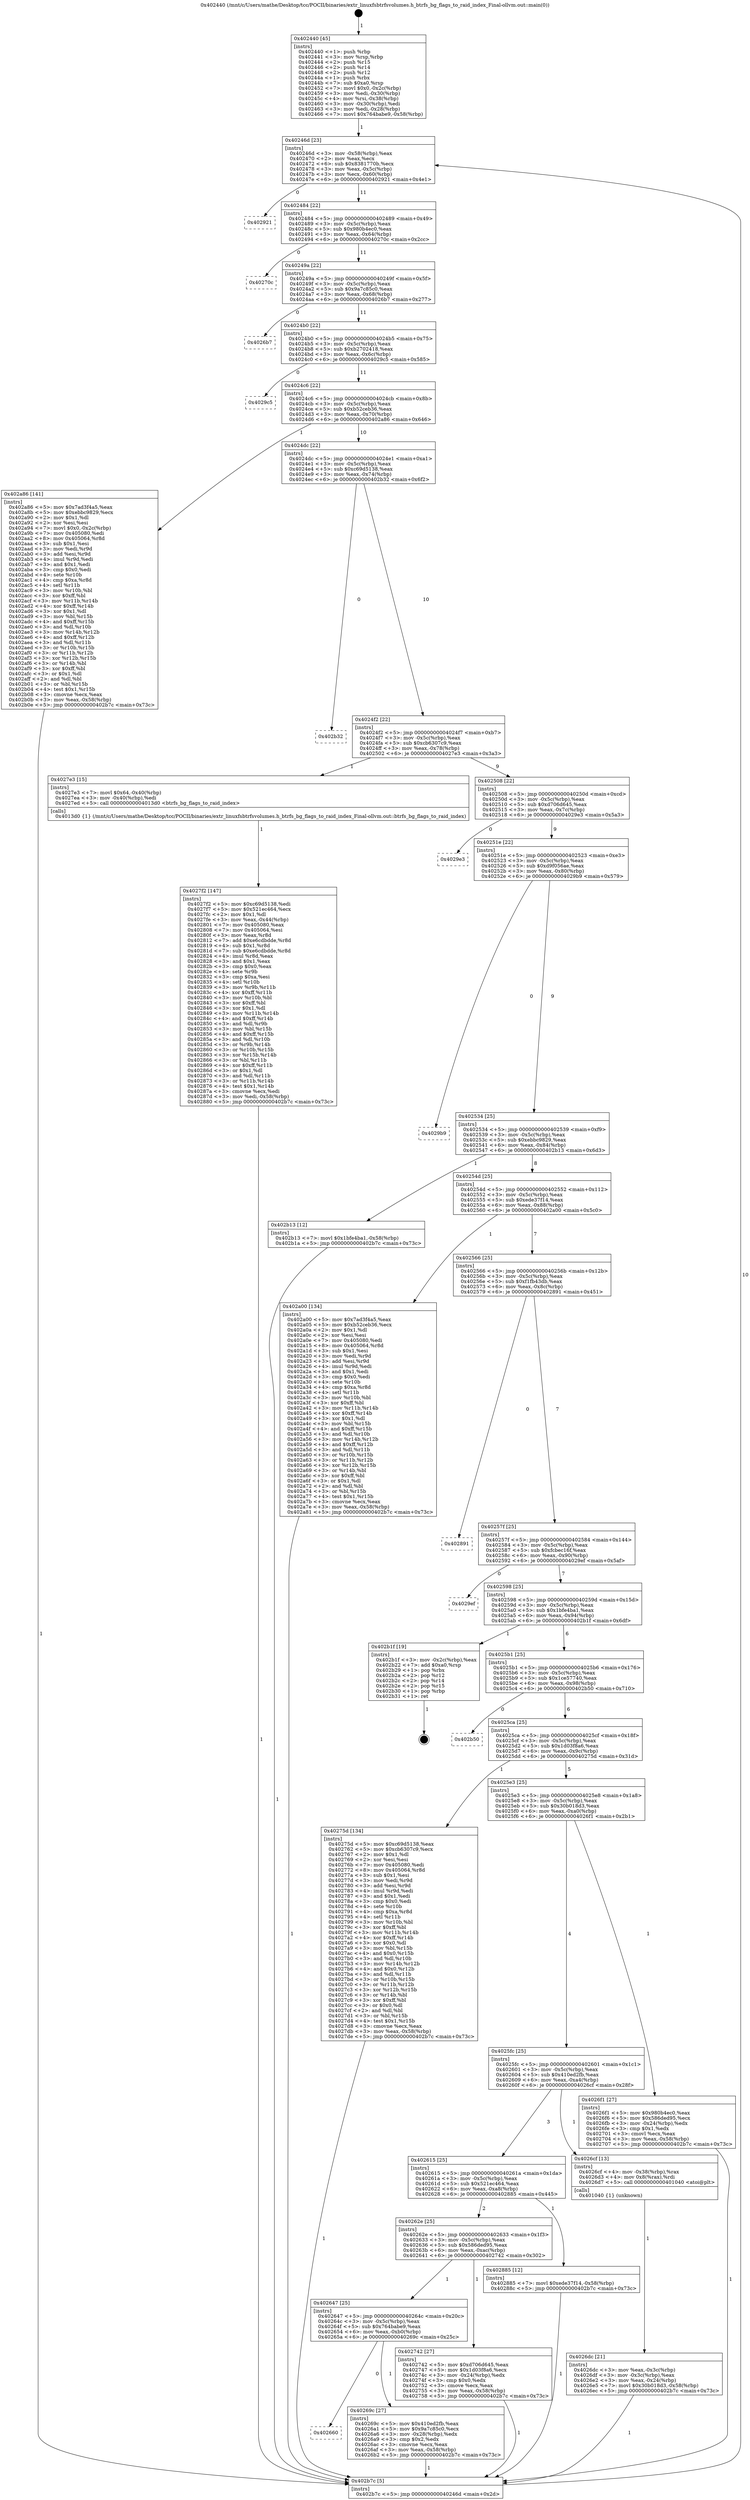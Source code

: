 digraph "0x402440" {
  label = "0x402440 (/mnt/c/Users/mathe/Desktop/tcc/POCII/binaries/extr_linuxfsbtrfsvolumes.h_btrfs_bg_flags_to_raid_index_Final-ollvm.out::main(0))"
  labelloc = "t"
  node[shape=record]

  Entry [label="",width=0.3,height=0.3,shape=circle,fillcolor=black,style=filled]
  "0x40246d" [label="{
     0x40246d [23]\l
     | [instrs]\l
     &nbsp;&nbsp;0x40246d \<+3\>: mov -0x58(%rbp),%eax\l
     &nbsp;&nbsp;0x402470 \<+2\>: mov %eax,%ecx\l
     &nbsp;&nbsp;0x402472 \<+6\>: sub $0x8381770b,%ecx\l
     &nbsp;&nbsp;0x402478 \<+3\>: mov %eax,-0x5c(%rbp)\l
     &nbsp;&nbsp;0x40247b \<+3\>: mov %ecx,-0x60(%rbp)\l
     &nbsp;&nbsp;0x40247e \<+6\>: je 0000000000402921 \<main+0x4e1\>\l
  }"]
  "0x402921" [label="{
     0x402921\l
  }", style=dashed]
  "0x402484" [label="{
     0x402484 [22]\l
     | [instrs]\l
     &nbsp;&nbsp;0x402484 \<+5\>: jmp 0000000000402489 \<main+0x49\>\l
     &nbsp;&nbsp;0x402489 \<+3\>: mov -0x5c(%rbp),%eax\l
     &nbsp;&nbsp;0x40248c \<+5\>: sub $0x980b4ec0,%eax\l
     &nbsp;&nbsp;0x402491 \<+3\>: mov %eax,-0x64(%rbp)\l
     &nbsp;&nbsp;0x402494 \<+6\>: je 000000000040270c \<main+0x2cc\>\l
  }"]
  Exit [label="",width=0.3,height=0.3,shape=circle,fillcolor=black,style=filled,peripheries=2]
  "0x40270c" [label="{
     0x40270c\l
  }", style=dashed]
  "0x40249a" [label="{
     0x40249a [22]\l
     | [instrs]\l
     &nbsp;&nbsp;0x40249a \<+5\>: jmp 000000000040249f \<main+0x5f\>\l
     &nbsp;&nbsp;0x40249f \<+3\>: mov -0x5c(%rbp),%eax\l
     &nbsp;&nbsp;0x4024a2 \<+5\>: sub $0x9a7c85c0,%eax\l
     &nbsp;&nbsp;0x4024a7 \<+3\>: mov %eax,-0x68(%rbp)\l
     &nbsp;&nbsp;0x4024aa \<+6\>: je 00000000004026b7 \<main+0x277\>\l
  }"]
  "0x4027f2" [label="{
     0x4027f2 [147]\l
     | [instrs]\l
     &nbsp;&nbsp;0x4027f2 \<+5\>: mov $0xc69d5138,%edi\l
     &nbsp;&nbsp;0x4027f7 \<+5\>: mov $0x521ec464,%ecx\l
     &nbsp;&nbsp;0x4027fc \<+2\>: mov $0x1,%dl\l
     &nbsp;&nbsp;0x4027fe \<+3\>: mov %eax,-0x44(%rbp)\l
     &nbsp;&nbsp;0x402801 \<+7\>: mov 0x405080,%eax\l
     &nbsp;&nbsp;0x402808 \<+7\>: mov 0x405064,%esi\l
     &nbsp;&nbsp;0x40280f \<+3\>: mov %eax,%r8d\l
     &nbsp;&nbsp;0x402812 \<+7\>: add $0xe6cdbdde,%r8d\l
     &nbsp;&nbsp;0x402819 \<+4\>: sub $0x1,%r8d\l
     &nbsp;&nbsp;0x40281d \<+7\>: sub $0xe6cdbdde,%r8d\l
     &nbsp;&nbsp;0x402824 \<+4\>: imul %r8d,%eax\l
     &nbsp;&nbsp;0x402828 \<+3\>: and $0x1,%eax\l
     &nbsp;&nbsp;0x40282b \<+3\>: cmp $0x0,%eax\l
     &nbsp;&nbsp;0x40282e \<+4\>: sete %r9b\l
     &nbsp;&nbsp;0x402832 \<+3\>: cmp $0xa,%esi\l
     &nbsp;&nbsp;0x402835 \<+4\>: setl %r10b\l
     &nbsp;&nbsp;0x402839 \<+3\>: mov %r9b,%r11b\l
     &nbsp;&nbsp;0x40283c \<+4\>: xor $0xff,%r11b\l
     &nbsp;&nbsp;0x402840 \<+3\>: mov %r10b,%bl\l
     &nbsp;&nbsp;0x402843 \<+3\>: xor $0xff,%bl\l
     &nbsp;&nbsp;0x402846 \<+3\>: xor $0x1,%dl\l
     &nbsp;&nbsp;0x402849 \<+3\>: mov %r11b,%r14b\l
     &nbsp;&nbsp;0x40284c \<+4\>: and $0xff,%r14b\l
     &nbsp;&nbsp;0x402850 \<+3\>: and %dl,%r9b\l
     &nbsp;&nbsp;0x402853 \<+3\>: mov %bl,%r15b\l
     &nbsp;&nbsp;0x402856 \<+4\>: and $0xff,%r15b\l
     &nbsp;&nbsp;0x40285a \<+3\>: and %dl,%r10b\l
     &nbsp;&nbsp;0x40285d \<+3\>: or %r9b,%r14b\l
     &nbsp;&nbsp;0x402860 \<+3\>: or %r10b,%r15b\l
     &nbsp;&nbsp;0x402863 \<+3\>: xor %r15b,%r14b\l
     &nbsp;&nbsp;0x402866 \<+3\>: or %bl,%r11b\l
     &nbsp;&nbsp;0x402869 \<+4\>: xor $0xff,%r11b\l
     &nbsp;&nbsp;0x40286d \<+3\>: or $0x1,%dl\l
     &nbsp;&nbsp;0x402870 \<+3\>: and %dl,%r11b\l
     &nbsp;&nbsp;0x402873 \<+3\>: or %r11b,%r14b\l
     &nbsp;&nbsp;0x402876 \<+4\>: test $0x1,%r14b\l
     &nbsp;&nbsp;0x40287a \<+3\>: cmovne %ecx,%edi\l
     &nbsp;&nbsp;0x40287d \<+3\>: mov %edi,-0x58(%rbp)\l
     &nbsp;&nbsp;0x402880 \<+5\>: jmp 0000000000402b7c \<main+0x73c\>\l
  }"]
  "0x4026b7" [label="{
     0x4026b7\l
  }", style=dashed]
  "0x4024b0" [label="{
     0x4024b0 [22]\l
     | [instrs]\l
     &nbsp;&nbsp;0x4024b0 \<+5\>: jmp 00000000004024b5 \<main+0x75\>\l
     &nbsp;&nbsp;0x4024b5 \<+3\>: mov -0x5c(%rbp),%eax\l
     &nbsp;&nbsp;0x4024b8 \<+5\>: sub $0xb2702418,%eax\l
     &nbsp;&nbsp;0x4024bd \<+3\>: mov %eax,-0x6c(%rbp)\l
     &nbsp;&nbsp;0x4024c0 \<+6\>: je 00000000004029c5 \<main+0x585\>\l
  }"]
  "0x4026dc" [label="{
     0x4026dc [21]\l
     | [instrs]\l
     &nbsp;&nbsp;0x4026dc \<+3\>: mov %eax,-0x3c(%rbp)\l
     &nbsp;&nbsp;0x4026df \<+3\>: mov -0x3c(%rbp),%eax\l
     &nbsp;&nbsp;0x4026e2 \<+3\>: mov %eax,-0x24(%rbp)\l
     &nbsp;&nbsp;0x4026e5 \<+7\>: movl $0x30b018d3,-0x58(%rbp)\l
     &nbsp;&nbsp;0x4026ec \<+5\>: jmp 0000000000402b7c \<main+0x73c\>\l
  }"]
  "0x4029c5" [label="{
     0x4029c5\l
  }", style=dashed]
  "0x4024c6" [label="{
     0x4024c6 [22]\l
     | [instrs]\l
     &nbsp;&nbsp;0x4024c6 \<+5\>: jmp 00000000004024cb \<main+0x8b\>\l
     &nbsp;&nbsp;0x4024cb \<+3\>: mov -0x5c(%rbp),%eax\l
     &nbsp;&nbsp;0x4024ce \<+5\>: sub $0xb52ceb36,%eax\l
     &nbsp;&nbsp;0x4024d3 \<+3\>: mov %eax,-0x70(%rbp)\l
     &nbsp;&nbsp;0x4024d6 \<+6\>: je 0000000000402a86 \<main+0x646\>\l
  }"]
  "0x402440" [label="{
     0x402440 [45]\l
     | [instrs]\l
     &nbsp;&nbsp;0x402440 \<+1\>: push %rbp\l
     &nbsp;&nbsp;0x402441 \<+3\>: mov %rsp,%rbp\l
     &nbsp;&nbsp;0x402444 \<+2\>: push %r15\l
     &nbsp;&nbsp;0x402446 \<+2\>: push %r14\l
     &nbsp;&nbsp;0x402448 \<+2\>: push %r12\l
     &nbsp;&nbsp;0x40244a \<+1\>: push %rbx\l
     &nbsp;&nbsp;0x40244b \<+7\>: sub $0xa0,%rsp\l
     &nbsp;&nbsp;0x402452 \<+7\>: movl $0x0,-0x2c(%rbp)\l
     &nbsp;&nbsp;0x402459 \<+3\>: mov %edi,-0x30(%rbp)\l
     &nbsp;&nbsp;0x40245c \<+4\>: mov %rsi,-0x38(%rbp)\l
     &nbsp;&nbsp;0x402460 \<+3\>: mov -0x30(%rbp),%edi\l
     &nbsp;&nbsp;0x402463 \<+3\>: mov %edi,-0x28(%rbp)\l
     &nbsp;&nbsp;0x402466 \<+7\>: movl $0x764babe9,-0x58(%rbp)\l
  }"]
  "0x402a86" [label="{
     0x402a86 [141]\l
     | [instrs]\l
     &nbsp;&nbsp;0x402a86 \<+5\>: mov $0x7ad3f4a5,%eax\l
     &nbsp;&nbsp;0x402a8b \<+5\>: mov $0xebbc9829,%ecx\l
     &nbsp;&nbsp;0x402a90 \<+2\>: mov $0x1,%dl\l
     &nbsp;&nbsp;0x402a92 \<+2\>: xor %esi,%esi\l
     &nbsp;&nbsp;0x402a94 \<+7\>: movl $0x0,-0x2c(%rbp)\l
     &nbsp;&nbsp;0x402a9b \<+7\>: mov 0x405080,%edi\l
     &nbsp;&nbsp;0x402aa2 \<+8\>: mov 0x405064,%r8d\l
     &nbsp;&nbsp;0x402aaa \<+3\>: sub $0x1,%esi\l
     &nbsp;&nbsp;0x402aad \<+3\>: mov %edi,%r9d\l
     &nbsp;&nbsp;0x402ab0 \<+3\>: add %esi,%r9d\l
     &nbsp;&nbsp;0x402ab3 \<+4\>: imul %r9d,%edi\l
     &nbsp;&nbsp;0x402ab7 \<+3\>: and $0x1,%edi\l
     &nbsp;&nbsp;0x402aba \<+3\>: cmp $0x0,%edi\l
     &nbsp;&nbsp;0x402abd \<+4\>: sete %r10b\l
     &nbsp;&nbsp;0x402ac1 \<+4\>: cmp $0xa,%r8d\l
     &nbsp;&nbsp;0x402ac5 \<+4\>: setl %r11b\l
     &nbsp;&nbsp;0x402ac9 \<+3\>: mov %r10b,%bl\l
     &nbsp;&nbsp;0x402acc \<+3\>: xor $0xff,%bl\l
     &nbsp;&nbsp;0x402acf \<+3\>: mov %r11b,%r14b\l
     &nbsp;&nbsp;0x402ad2 \<+4\>: xor $0xff,%r14b\l
     &nbsp;&nbsp;0x402ad6 \<+3\>: xor $0x1,%dl\l
     &nbsp;&nbsp;0x402ad9 \<+3\>: mov %bl,%r15b\l
     &nbsp;&nbsp;0x402adc \<+4\>: and $0xff,%r15b\l
     &nbsp;&nbsp;0x402ae0 \<+3\>: and %dl,%r10b\l
     &nbsp;&nbsp;0x402ae3 \<+3\>: mov %r14b,%r12b\l
     &nbsp;&nbsp;0x402ae6 \<+4\>: and $0xff,%r12b\l
     &nbsp;&nbsp;0x402aea \<+3\>: and %dl,%r11b\l
     &nbsp;&nbsp;0x402aed \<+3\>: or %r10b,%r15b\l
     &nbsp;&nbsp;0x402af0 \<+3\>: or %r11b,%r12b\l
     &nbsp;&nbsp;0x402af3 \<+3\>: xor %r12b,%r15b\l
     &nbsp;&nbsp;0x402af6 \<+3\>: or %r14b,%bl\l
     &nbsp;&nbsp;0x402af9 \<+3\>: xor $0xff,%bl\l
     &nbsp;&nbsp;0x402afc \<+3\>: or $0x1,%dl\l
     &nbsp;&nbsp;0x402aff \<+2\>: and %dl,%bl\l
     &nbsp;&nbsp;0x402b01 \<+3\>: or %bl,%r15b\l
     &nbsp;&nbsp;0x402b04 \<+4\>: test $0x1,%r15b\l
     &nbsp;&nbsp;0x402b08 \<+3\>: cmovne %ecx,%eax\l
     &nbsp;&nbsp;0x402b0b \<+3\>: mov %eax,-0x58(%rbp)\l
     &nbsp;&nbsp;0x402b0e \<+5\>: jmp 0000000000402b7c \<main+0x73c\>\l
  }"]
  "0x4024dc" [label="{
     0x4024dc [22]\l
     | [instrs]\l
     &nbsp;&nbsp;0x4024dc \<+5\>: jmp 00000000004024e1 \<main+0xa1\>\l
     &nbsp;&nbsp;0x4024e1 \<+3\>: mov -0x5c(%rbp),%eax\l
     &nbsp;&nbsp;0x4024e4 \<+5\>: sub $0xc69d5138,%eax\l
     &nbsp;&nbsp;0x4024e9 \<+3\>: mov %eax,-0x74(%rbp)\l
     &nbsp;&nbsp;0x4024ec \<+6\>: je 0000000000402b32 \<main+0x6f2\>\l
  }"]
  "0x402b7c" [label="{
     0x402b7c [5]\l
     | [instrs]\l
     &nbsp;&nbsp;0x402b7c \<+5\>: jmp 000000000040246d \<main+0x2d\>\l
  }"]
  "0x402b32" [label="{
     0x402b32\l
  }", style=dashed]
  "0x4024f2" [label="{
     0x4024f2 [22]\l
     | [instrs]\l
     &nbsp;&nbsp;0x4024f2 \<+5\>: jmp 00000000004024f7 \<main+0xb7\>\l
     &nbsp;&nbsp;0x4024f7 \<+3\>: mov -0x5c(%rbp),%eax\l
     &nbsp;&nbsp;0x4024fa \<+5\>: sub $0xcb6307c9,%eax\l
     &nbsp;&nbsp;0x4024ff \<+3\>: mov %eax,-0x78(%rbp)\l
     &nbsp;&nbsp;0x402502 \<+6\>: je 00000000004027e3 \<main+0x3a3\>\l
  }"]
  "0x402660" [label="{
     0x402660\l
  }", style=dashed]
  "0x4027e3" [label="{
     0x4027e3 [15]\l
     | [instrs]\l
     &nbsp;&nbsp;0x4027e3 \<+7\>: movl $0x64,-0x40(%rbp)\l
     &nbsp;&nbsp;0x4027ea \<+3\>: mov -0x40(%rbp),%edi\l
     &nbsp;&nbsp;0x4027ed \<+5\>: call 00000000004013d0 \<btrfs_bg_flags_to_raid_index\>\l
     | [calls]\l
     &nbsp;&nbsp;0x4013d0 \{1\} (/mnt/c/Users/mathe/Desktop/tcc/POCII/binaries/extr_linuxfsbtrfsvolumes.h_btrfs_bg_flags_to_raid_index_Final-ollvm.out::btrfs_bg_flags_to_raid_index)\l
  }"]
  "0x402508" [label="{
     0x402508 [22]\l
     | [instrs]\l
     &nbsp;&nbsp;0x402508 \<+5\>: jmp 000000000040250d \<main+0xcd\>\l
     &nbsp;&nbsp;0x40250d \<+3\>: mov -0x5c(%rbp),%eax\l
     &nbsp;&nbsp;0x402510 \<+5\>: sub $0xd706d645,%eax\l
     &nbsp;&nbsp;0x402515 \<+3\>: mov %eax,-0x7c(%rbp)\l
     &nbsp;&nbsp;0x402518 \<+6\>: je 00000000004029e3 \<main+0x5a3\>\l
  }"]
  "0x40269c" [label="{
     0x40269c [27]\l
     | [instrs]\l
     &nbsp;&nbsp;0x40269c \<+5\>: mov $0x410ed2fb,%eax\l
     &nbsp;&nbsp;0x4026a1 \<+5\>: mov $0x9a7c85c0,%ecx\l
     &nbsp;&nbsp;0x4026a6 \<+3\>: mov -0x28(%rbp),%edx\l
     &nbsp;&nbsp;0x4026a9 \<+3\>: cmp $0x2,%edx\l
     &nbsp;&nbsp;0x4026ac \<+3\>: cmovne %ecx,%eax\l
     &nbsp;&nbsp;0x4026af \<+3\>: mov %eax,-0x58(%rbp)\l
     &nbsp;&nbsp;0x4026b2 \<+5\>: jmp 0000000000402b7c \<main+0x73c\>\l
  }"]
  "0x4029e3" [label="{
     0x4029e3\l
  }", style=dashed]
  "0x40251e" [label="{
     0x40251e [22]\l
     | [instrs]\l
     &nbsp;&nbsp;0x40251e \<+5\>: jmp 0000000000402523 \<main+0xe3\>\l
     &nbsp;&nbsp;0x402523 \<+3\>: mov -0x5c(%rbp),%eax\l
     &nbsp;&nbsp;0x402526 \<+5\>: sub $0xd9f056ae,%eax\l
     &nbsp;&nbsp;0x40252b \<+3\>: mov %eax,-0x80(%rbp)\l
     &nbsp;&nbsp;0x40252e \<+6\>: je 00000000004029b9 \<main+0x579\>\l
  }"]
  "0x402647" [label="{
     0x402647 [25]\l
     | [instrs]\l
     &nbsp;&nbsp;0x402647 \<+5\>: jmp 000000000040264c \<main+0x20c\>\l
     &nbsp;&nbsp;0x40264c \<+3\>: mov -0x5c(%rbp),%eax\l
     &nbsp;&nbsp;0x40264f \<+5\>: sub $0x764babe9,%eax\l
     &nbsp;&nbsp;0x402654 \<+6\>: mov %eax,-0xb0(%rbp)\l
     &nbsp;&nbsp;0x40265a \<+6\>: je 000000000040269c \<main+0x25c\>\l
  }"]
  "0x4029b9" [label="{
     0x4029b9\l
  }", style=dashed]
  "0x402534" [label="{
     0x402534 [25]\l
     | [instrs]\l
     &nbsp;&nbsp;0x402534 \<+5\>: jmp 0000000000402539 \<main+0xf9\>\l
     &nbsp;&nbsp;0x402539 \<+3\>: mov -0x5c(%rbp),%eax\l
     &nbsp;&nbsp;0x40253c \<+5\>: sub $0xebbc9829,%eax\l
     &nbsp;&nbsp;0x402541 \<+6\>: mov %eax,-0x84(%rbp)\l
     &nbsp;&nbsp;0x402547 \<+6\>: je 0000000000402b13 \<main+0x6d3\>\l
  }"]
  "0x402742" [label="{
     0x402742 [27]\l
     | [instrs]\l
     &nbsp;&nbsp;0x402742 \<+5\>: mov $0xd706d645,%eax\l
     &nbsp;&nbsp;0x402747 \<+5\>: mov $0x1d03f8a6,%ecx\l
     &nbsp;&nbsp;0x40274c \<+3\>: mov -0x24(%rbp),%edx\l
     &nbsp;&nbsp;0x40274f \<+3\>: cmp $0x0,%edx\l
     &nbsp;&nbsp;0x402752 \<+3\>: cmove %ecx,%eax\l
     &nbsp;&nbsp;0x402755 \<+3\>: mov %eax,-0x58(%rbp)\l
     &nbsp;&nbsp;0x402758 \<+5\>: jmp 0000000000402b7c \<main+0x73c\>\l
  }"]
  "0x402b13" [label="{
     0x402b13 [12]\l
     | [instrs]\l
     &nbsp;&nbsp;0x402b13 \<+7\>: movl $0x1bfe4ba1,-0x58(%rbp)\l
     &nbsp;&nbsp;0x402b1a \<+5\>: jmp 0000000000402b7c \<main+0x73c\>\l
  }"]
  "0x40254d" [label="{
     0x40254d [25]\l
     | [instrs]\l
     &nbsp;&nbsp;0x40254d \<+5\>: jmp 0000000000402552 \<main+0x112\>\l
     &nbsp;&nbsp;0x402552 \<+3\>: mov -0x5c(%rbp),%eax\l
     &nbsp;&nbsp;0x402555 \<+5\>: sub $0xede37f14,%eax\l
     &nbsp;&nbsp;0x40255a \<+6\>: mov %eax,-0x88(%rbp)\l
     &nbsp;&nbsp;0x402560 \<+6\>: je 0000000000402a00 \<main+0x5c0\>\l
  }"]
  "0x40262e" [label="{
     0x40262e [25]\l
     | [instrs]\l
     &nbsp;&nbsp;0x40262e \<+5\>: jmp 0000000000402633 \<main+0x1f3\>\l
     &nbsp;&nbsp;0x402633 \<+3\>: mov -0x5c(%rbp),%eax\l
     &nbsp;&nbsp;0x402636 \<+5\>: sub $0x586ded95,%eax\l
     &nbsp;&nbsp;0x40263b \<+6\>: mov %eax,-0xac(%rbp)\l
     &nbsp;&nbsp;0x402641 \<+6\>: je 0000000000402742 \<main+0x302\>\l
  }"]
  "0x402a00" [label="{
     0x402a00 [134]\l
     | [instrs]\l
     &nbsp;&nbsp;0x402a00 \<+5\>: mov $0x7ad3f4a5,%eax\l
     &nbsp;&nbsp;0x402a05 \<+5\>: mov $0xb52ceb36,%ecx\l
     &nbsp;&nbsp;0x402a0a \<+2\>: mov $0x1,%dl\l
     &nbsp;&nbsp;0x402a0c \<+2\>: xor %esi,%esi\l
     &nbsp;&nbsp;0x402a0e \<+7\>: mov 0x405080,%edi\l
     &nbsp;&nbsp;0x402a15 \<+8\>: mov 0x405064,%r8d\l
     &nbsp;&nbsp;0x402a1d \<+3\>: sub $0x1,%esi\l
     &nbsp;&nbsp;0x402a20 \<+3\>: mov %edi,%r9d\l
     &nbsp;&nbsp;0x402a23 \<+3\>: add %esi,%r9d\l
     &nbsp;&nbsp;0x402a26 \<+4\>: imul %r9d,%edi\l
     &nbsp;&nbsp;0x402a2a \<+3\>: and $0x1,%edi\l
     &nbsp;&nbsp;0x402a2d \<+3\>: cmp $0x0,%edi\l
     &nbsp;&nbsp;0x402a30 \<+4\>: sete %r10b\l
     &nbsp;&nbsp;0x402a34 \<+4\>: cmp $0xa,%r8d\l
     &nbsp;&nbsp;0x402a38 \<+4\>: setl %r11b\l
     &nbsp;&nbsp;0x402a3c \<+3\>: mov %r10b,%bl\l
     &nbsp;&nbsp;0x402a3f \<+3\>: xor $0xff,%bl\l
     &nbsp;&nbsp;0x402a42 \<+3\>: mov %r11b,%r14b\l
     &nbsp;&nbsp;0x402a45 \<+4\>: xor $0xff,%r14b\l
     &nbsp;&nbsp;0x402a49 \<+3\>: xor $0x1,%dl\l
     &nbsp;&nbsp;0x402a4c \<+3\>: mov %bl,%r15b\l
     &nbsp;&nbsp;0x402a4f \<+4\>: and $0xff,%r15b\l
     &nbsp;&nbsp;0x402a53 \<+3\>: and %dl,%r10b\l
     &nbsp;&nbsp;0x402a56 \<+3\>: mov %r14b,%r12b\l
     &nbsp;&nbsp;0x402a59 \<+4\>: and $0xff,%r12b\l
     &nbsp;&nbsp;0x402a5d \<+3\>: and %dl,%r11b\l
     &nbsp;&nbsp;0x402a60 \<+3\>: or %r10b,%r15b\l
     &nbsp;&nbsp;0x402a63 \<+3\>: or %r11b,%r12b\l
     &nbsp;&nbsp;0x402a66 \<+3\>: xor %r12b,%r15b\l
     &nbsp;&nbsp;0x402a69 \<+3\>: or %r14b,%bl\l
     &nbsp;&nbsp;0x402a6c \<+3\>: xor $0xff,%bl\l
     &nbsp;&nbsp;0x402a6f \<+3\>: or $0x1,%dl\l
     &nbsp;&nbsp;0x402a72 \<+2\>: and %dl,%bl\l
     &nbsp;&nbsp;0x402a74 \<+3\>: or %bl,%r15b\l
     &nbsp;&nbsp;0x402a77 \<+4\>: test $0x1,%r15b\l
     &nbsp;&nbsp;0x402a7b \<+3\>: cmovne %ecx,%eax\l
     &nbsp;&nbsp;0x402a7e \<+3\>: mov %eax,-0x58(%rbp)\l
     &nbsp;&nbsp;0x402a81 \<+5\>: jmp 0000000000402b7c \<main+0x73c\>\l
  }"]
  "0x402566" [label="{
     0x402566 [25]\l
     | [instrs]\l
     &nbsp;&nbsp;0x402566 \<+5\>: jmp 000000000040256b \<main+0x12b\>\l
     &nbsp;&nbsp;0x40256b \<+3\>: mov -0x5c(%rbp),%eax\l
     &nbsp;&nbsp;0x40256e \<+5\>: sub $0xf1fb43db,%eax\l
     &nbsp;&nbsp;0x402573 \<+6\>: mov %eax,-0x8c(%rbp)\l
     &nbsp;&nbsp;0x402579 \<+6\>: je 0000000000402891 \<main+0x451\>\l
  }"]
  "0x402885" [label="{
     0x402885 [12]\l
     | [instrs]\l
     &nbsp;&nbsp;0x402885 \<+7\>: movl $0xede37f14,-0x58(%rbp)\l
     &nbsp;&nbsp;0x40288c \<+5\>: jmp 0000000000402b7c \<main+0x73c\>\l
  }"]
  "0x402891" [label="{
     0x402891\l
  }", style=dashed]
  "0x40257f" [label="{
     0x40257f [25]\l
     | [instrs]\l
     &nbsp;&nbsp;0x40257f \<+5\>: jmp 0000000000402584 \<main+0x144\>\l
     &nbsp;&nbsp;0x402584 \<+3\>: mov -0x5c(%rbp),%eax\l
     &nbsp;&nbsp;0x402587 \<+5\>: sub $0xfcbec16f,%eax\l
     &nbsp;&nbsp;0x40258c \<+6\>: mov %eax,-0x90(%rbp)\l
     &nbsp;&nbsp;0x402592 \<+6\>: je 00000000004029ef \<main+0x5af\>\l
  }"]
  "0x402615" [label="{
     0x402615 [25]\l
     | [instrs]\l
     &nbsp;&nbsp;0x402615 \<+5\>: jmp 000000000040261a \<main+0x1da\>\l
     &nbsp;&nbsp;0x40261a \<+3\>: mov -0x5c(%rbp),%eax\l
     &nbsp;&nbsp;0x40261d \<+5\>: sub $0x521ec464,%eax\l
     &nbsp;&nbsp;0x402622 \<+6\>: mov %eax,-0xa8(%rbp)\l
     &nbsp;&nbsp;0x402628 \<+6\>: je 0000000000402885 \<main+0x445\>\l
  }"]
  "0x4029ef" [label="{
     0x4029ef\l
  }", style=dashed]
  "0x402598" [label="{
     0x402598 [25]\l
     | [instrs]\l
     &nbsp;&nbsp;0x402598 \<+5\>: jmp 000000000040259d \<main+0x15d\>\l
     &nbsp;&nbsp;0x40259d \<+3\>: mov -0x5c(%rbp),%eax\l
     &nbsp;&nbsp;0x4025a0 \<+5\>: sub $0x1bfe4ba1,%eax\l
     &nbsp;&nbsp;0x4025a5 \<+6\>: mov %eax,-0x94(%rbp)\l
     &nbsp;&nbsp;0x4025ab \<+6\>: je 0000000000402b1f \<main+0x6df\>\l
  }"]
  "0x4026cf" [label="{
     0x4026cf [13]\l
     | [instrs]\l
     &nbsp;&nbsp;0x4026cf \<+4\>: mov -0x38(%rbp),%rax\l
     &nbsp;&nbsp;0x4026d3 \<+4\>: mov 0x8(%rax),%rdi\l
     &nbsp;&nbsp;0x4026d7 \<+5\>: call 0000000000401040 \<atoi@plt\>\l
     | [calls]\l
     &nbsp;&nbsp;0x401040 \{1\} (unknown)\l
  }"]
  "0x402b1f" [label="{
     0x402b1f [19]\l
     | [instrs]\l
     &nbsp;&nbsp;0x402b1f \<+3\>: mov -0x2c(%rbp),%eax\l
     &nbsp;&nbsp;0x402b22 \<+7\>: add $0xa0,%rsp\l
     &nbsp;&nbsp;0x402b29 \<+1\>: pop %rbx\l
     &nbsp;&nbsp;0x402b2a \<+2\>: pop %r12\l
     &nbsp;&nbsp;0x402b2c \<+2\>: pop %r14\l
     &nbsp;&nbsp;0x402b2e \<+2\>: pop %r15\l
     &nbsp;&nbsp;0x402b30 \<+1\>: pop %rbp\l
     &nbsp;&nbsp;0x402b31 \<+1\>: ret\l
  }"]
  "0x4025b1" [label="{
     0x4025b1 [25]\l
     | [instrs]\l
     &nbsp;&nbsp;0x4025b1 \<+5\>: jmp 00000000004025b6 \<main+0x176\>\l
     &nbsp;&nbsp;0x4025b6 \<+3\>: mov -0x5c(%rbp),%eax\l
     &nbsp;&nbsp;0x4025b9 \<+5\>: sub $0x1ce57740,%eax\l
     &nbsp;&nbsp;0x4025be \<+6\>: mov %eax,-0x98(%rbp)\l
     &nbsp;&nbsp;0x4025c4 \<+6\>: je 0000000000402b50 \<main+0x710\>\l
  }"]
  "0x4025fc" [label="{
     0x4025fc [25]\l
     | [instrs]\l
     &nbsp;&nbsp;0x4025fc \<+5\>: jmp 0000000000402601 \<main+0x1c1\>\l
     &nbsp;&nbsp;0x402601 \<+3\>: mov -0x5c(%rbp),%eax\l
     &nbsp;&nbsp;0x402604 \<+5\>: sub $0x410ed2fb,%eax\l
     &nbsp;&nbsp;0x402609 \<+6\>: mov %eax,-0xa4(%rbp)\l
     &nbsp;&nbsp;0x40260f \<+6\>: je 00000000004026cf \<main+0x28f\>\l
  }"]
  "0x402b50" [label="{
     0x402b50\l
  }", style=dashed]
  "0x4025ca" [label="{
     0x4025ca [25]\l
     | [instrs]\l
     &nbsp;&nbsp;0x4025ca \<+5\>: jmp 00000000004025cf \<main+0x18f\>\l
     &nbsp;&nbsp;0x4025cf \<+3\>: mov -0x5c(%rbp),%eax\l
     &nbsp;&nbsp;0x4025d2 \<+5\>: sub $0x1d03f8a6,%eax\l
     &nbsp;&nbsp;0x4025d7 \<+6\>: mov %eax,-0x9c(%rbp)\l
     &nbsp;&nbsp;0x4025dd \<+6\>: je 000000000040275d \<main+0x31d\>\l
  }"]
  "0x4026f1" [label="{
     0x4026f1 [27]\l
     | [instrs]\l
     &nbsp;&nbsp;0x4026f1 \<+5\>: mov $0x980b4ec0,%eax\l
     &nbsp;&nbsp;0x4026f6 \<+5\>: mov $0x586ded95,%ecx\l
     &nbsp;&nbsp;0x4026fb \<+3\>: mov -0x24(%rbp),%edx\l
     &nbsp;&nbsp;0x4026fe \<+3\>: cmp $0x1,%edx\l
     &nbsp;&nbsp;0x402701 \<+3\>: cmovl %ecx,%eax\l
     &nbsp;&nbsp;0x402704 \<+3\>: mov %eax,-0x58(%rbp)\l
     &nbsp;&nbsp;0x402707 \<+5\>: jmp 0000000000402b7c \<main+0x73c\>\l
  }"]
  "0x40275d" [label="{
     0x40275d [134]\l
     | [instrs]\l
     &nbsp;&nbsp;0x40275d \<+5\>: mov $0xc69d5138,%eax\l
     &nbsp;&nbsp;0x402762 \<+5\>: mov $0xcb6307c9,%ecx\l
     &nbsp;&nbsp;0x402767 \<+2\>: mov $0x1,%dl\l
     &nbsp;&nbsp;0x402769 \<+2\>: xor %esi,%esi\l
     &nbsp;&nbsp;0x40276b \<+7\>: mov 0x405080,%edi\l
     &nbsp;&nbsp;0x402772 \<+8\>: mov 0x405064,%r8d\l
     &nbsp;&nbsp;0x40277a \<+3\>: sub $0x1,%esi\l
     &nbsp;&nbsp;0x40277d \<+3\>: mov %edi,%r9d\l
     &nbsp;&nbsp;0x402780 \<+3\>: add %esi,%r9d\l
     &nbsp;&nbsp;0x402783 \<+4\>: imul %r9d,%edi\l
     &nbsp;&nbsp;0x402787 \<+3\>: and $0x1,%edi\l
     &nbsp;&nbsp;0x40278a \<+3\>: cmp $0x0,%edi\l
     &nbsp;&nbsp;0x40278d \<+4\>: sete %r10b\l
     &nbsp;&nbsp;0x402791 \<+4\>: cmp $0xa,%r8d\l
     &nbsp;&nbsp;0x402795 \<+4\>: setl %r11b\l
     &nbsp;&nbsp;0x402799 \<+3\>: mov %r10b,%bl\l
     &nbsp;&nbsp;0x40279c \<+3\>: xor $0xff,%bl\l
     &nbsp;&nbsp;0x40279f \<+3\>: mov %r11b,%r14b\l
     &nbsp;&nbsp;0x4027a2 \<+4\>: xor $0xff,%r14b\l
     &nbsp;&nbsp;0x4027a6 \<+3\>: xor $0x0,%dl\l
     &nbsp;&nbsp;0x4027a9 \<+3\>: mov %bl,%r15b\l
     &nbsp;&nbsp;0x4027ac \<+4\>: and $0x0,%r15b\l
     &nbsp;&nbsp;0x4027b0 \<+3\>: and %dl,%r10b\l
     &nbsp;&nbsp;0x4027b3 \<+3\>: mov %r14b,%r12b\l
     &nbsp;&nbsp;0x4027b6 \<+4\>: and $0x0,%r12b\l
     &nbsp;&nbsp;0x4027ba \<+3\>: and %dl,%r11b\l
     &nbsp;&nbsp;0x4027bd \<+3\>: or %r10b,%r15b\l
     &nbsp;&nbsp;0x4027c0 \<+3\>: or %r11b,%r12b\l
     &nbsp;&nbsp;0x4027c3 \<+3\>: xor %r12b,%r15b\l
     &nbsp;&nbsp;0x4027c6 \<+3\>: or %r14b,%bl\l
     &nbsp;&nbsp;0x4027c9 \<+3\>: xor $0xff,%bl\l
     &nbsp;&nbsp;0x4027cc \<+3\>: or $0x0,%dl\l
     &nbsp;&nbsp;0x4027cf \<+2\>: and %dl,%bl\l
     &nbsp;&nbsp;0x4027d1 \<+3\>: or %bl,%r15b\l
     &nbsp;&nbsp;0x4027d4 \<+4\>: test $0x1,%r15b\l
     &nbsp;&nbsp;0x4027d8 \<+3\>: cmovne %ecx,%eax\l
     &nbsp;&nbsp;0x4027db \<+3\>: mov %eax,-0x58(%rbp)\l
     &nbsp;&nbsp;0x4027de \<+5\>: jmp 0000000000402b7c \<main+0x73c\>\l
  }"]
  "0x4025e3" [label="{
     0x4025e3 [25]\l
     | [instrs]\l
     &nbsp;&nbsp;0x4025e3 \<+5\>: jmp 00000000004025e8 \<main+0x1a8\>\l
     &nbsp;&nbsp;0x4025e8 \<+3\>: mov -0x5c(%rbp),%eax\l
     &nbsp;&nbsp;0x4025eb \<+5\>: sub $0x30b018d3,%eax\l
     &nbsp;&nbsp;0x4025f0 \<+6\>: mov %eax,-0xa0(%rbp)\l
     &nbsp;&nbsp;0x4025f6 \<+6\>: je 00000000004026f1 \<main+0x2b1\>\l
  }"]
  Entry -> "0x402440" [label=" 1"]
  "0x40246d" -> "0x402921" [label=" 0"]
  "0x40246d" -> "0x402484" [label=" 11"]
  "0x402b1f" -> Exit [label=" 1"]
  "0x402484" -> "0x40270c" [label=" 0"]
  "0x402484" -> "0x40249a" [label=" 11"]
  "0x402b13" -> "0x402b7c" [label=" 1"]
  "0x40249a" -> "0x4026b7" [label=" 0"]
  "0x40249a" -> "0x4024b0" [label=" 11"]
  "0x402a86" -> "0x402b7c" [label=" 1"]
  "0x4024b0" -> "0x4029c5" [label=" 0"]
  "0x4024b0" -> "0x4024c6" [label=" 11"]
  "0x402a00" -> "0x402b7c" [label=" 1"]
  "0x4024c6" -> "0x402a86" [label=" 1"]
  "0x4024c6" -> "0x4024dc" [label=" 10"]
  "0x402885" -> "0x402b7c" [label=" 1"]
  "0x4024dc" -> "0x402b32" [label=" 0"]
  "0x4024dc" -> "0x4024f2" [label=" 10"]
  "0x4027f2" -> "0x402b7c" [label=" 1"]
  "0x4024f2" -> "0x4027e3" [label=" 1"]
  "0x4024f2" -> "0x402508" [label=" 9"]
  "0x4027e3" -> "0x4027f2" [label=" 1"]
  "0x402508" -> "0x4029e3" [label=" 0"]
  "0x402508" -> "0x40251e" [label=" 9"]
  "0x40275d" -> "0x402b7c" [label=" 1"]
  "0x40251e" -> "0x4029b9" [label=" 0"]
  "0x40251e" -> "0x402534" [label=" 9"]
  "0x4026f1" -> "0x402b7c" [label=" 1"]
  "0x402534" -> "0x402b13" [label=" 1"]
  "0x402534" -> "0x40254d" [label=" 8"]
  "0x4026dc" -> "0x402b7c" [label=" 1"]
  "0x40254d" -> "0x402a00" [label=" 1"]
  "0x40254d" -> "0x402566" [label=" 7"]
  "0x402b7c" -> "0x40246d" [label=" 10"]
  "0x402566" -> "0x402891" [label=" 0"]
  "0x402566" -> "0x40257f" [label=" 7"]
  "0x402440" -> "0x40246d" [label=" 1"]
  "0x40257f" -> "0x4029ef" [label=" 0"]
  "0x40257f" -> "0x402598" [label=" 7"]
  "0x402647" -> "0x402660" [label=" 0"]
  "0x402598" -> "0x402b1f" [label=" 1"]
  "0x402598" -> "0x4025b1" [label=" 6"]
  "0x402647" -> "0x40269c" [label=" 1"]
  "0x4025b1" -> "0x402b50" [label=" 0"]
  "0x4025b1" -> "0x4025ca" [label=" 6"]
  "0x40262e" -> "0x402647" [label=" 1"]
  "0x4025ca" -> "0x40275d" [label=" 1"]
  "0x4025ca" -> "0x4025e3" [label=" 5"]
  "0x40262e" -> "0x402742" [label=" 1"]
  "0x4025e3" -> "0x4026f1" [label=" 1"]
  "0x4025e3" -> "0x4025fc" [label=" 4"]
  "0x402742" -> "0x402b7c" [label=" 1"]
  "0x4025fc" -> "0x4026cf" [label=" 1"]
  "0x4025fc" -> "0x402615" [label=" 3"]
  "0x40269c" -> "0x402b7c" [label=" 1"]
  "0x402615" -> "0x402885" [label=" 1"]
  "0x402615" -> "0x40262e" [label=" 2"]
  "0x4026cf" -> "0x4026dc" [label=" 1"]
}
